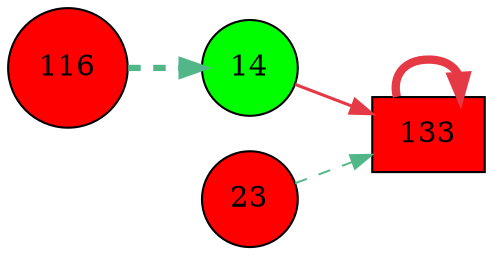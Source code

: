 digraph G{
rankdir=LR;
116 [style=filled, shape=circle, fillcolor="#fe0000", label="116"];
133 [style=filled, shape=box, fillcolor="#fe0000", label="133"];
14 [style=filled, shape=circle, fillcolor="#00fe00", label="14"];
23 [style=filled, shape=circle, fillcolor="#fe0000", label="23"];
133 -> 133 [color="#e63946",penwidth=4.00];
14 -> 133 [color="#e63946",penwidth=1.49];
23 -> 133 [color="#52b788",style=dashed,penwidth=0.92];
116 -> 14 [color="#52b788",style=dashed,penwidth=3.00];
}